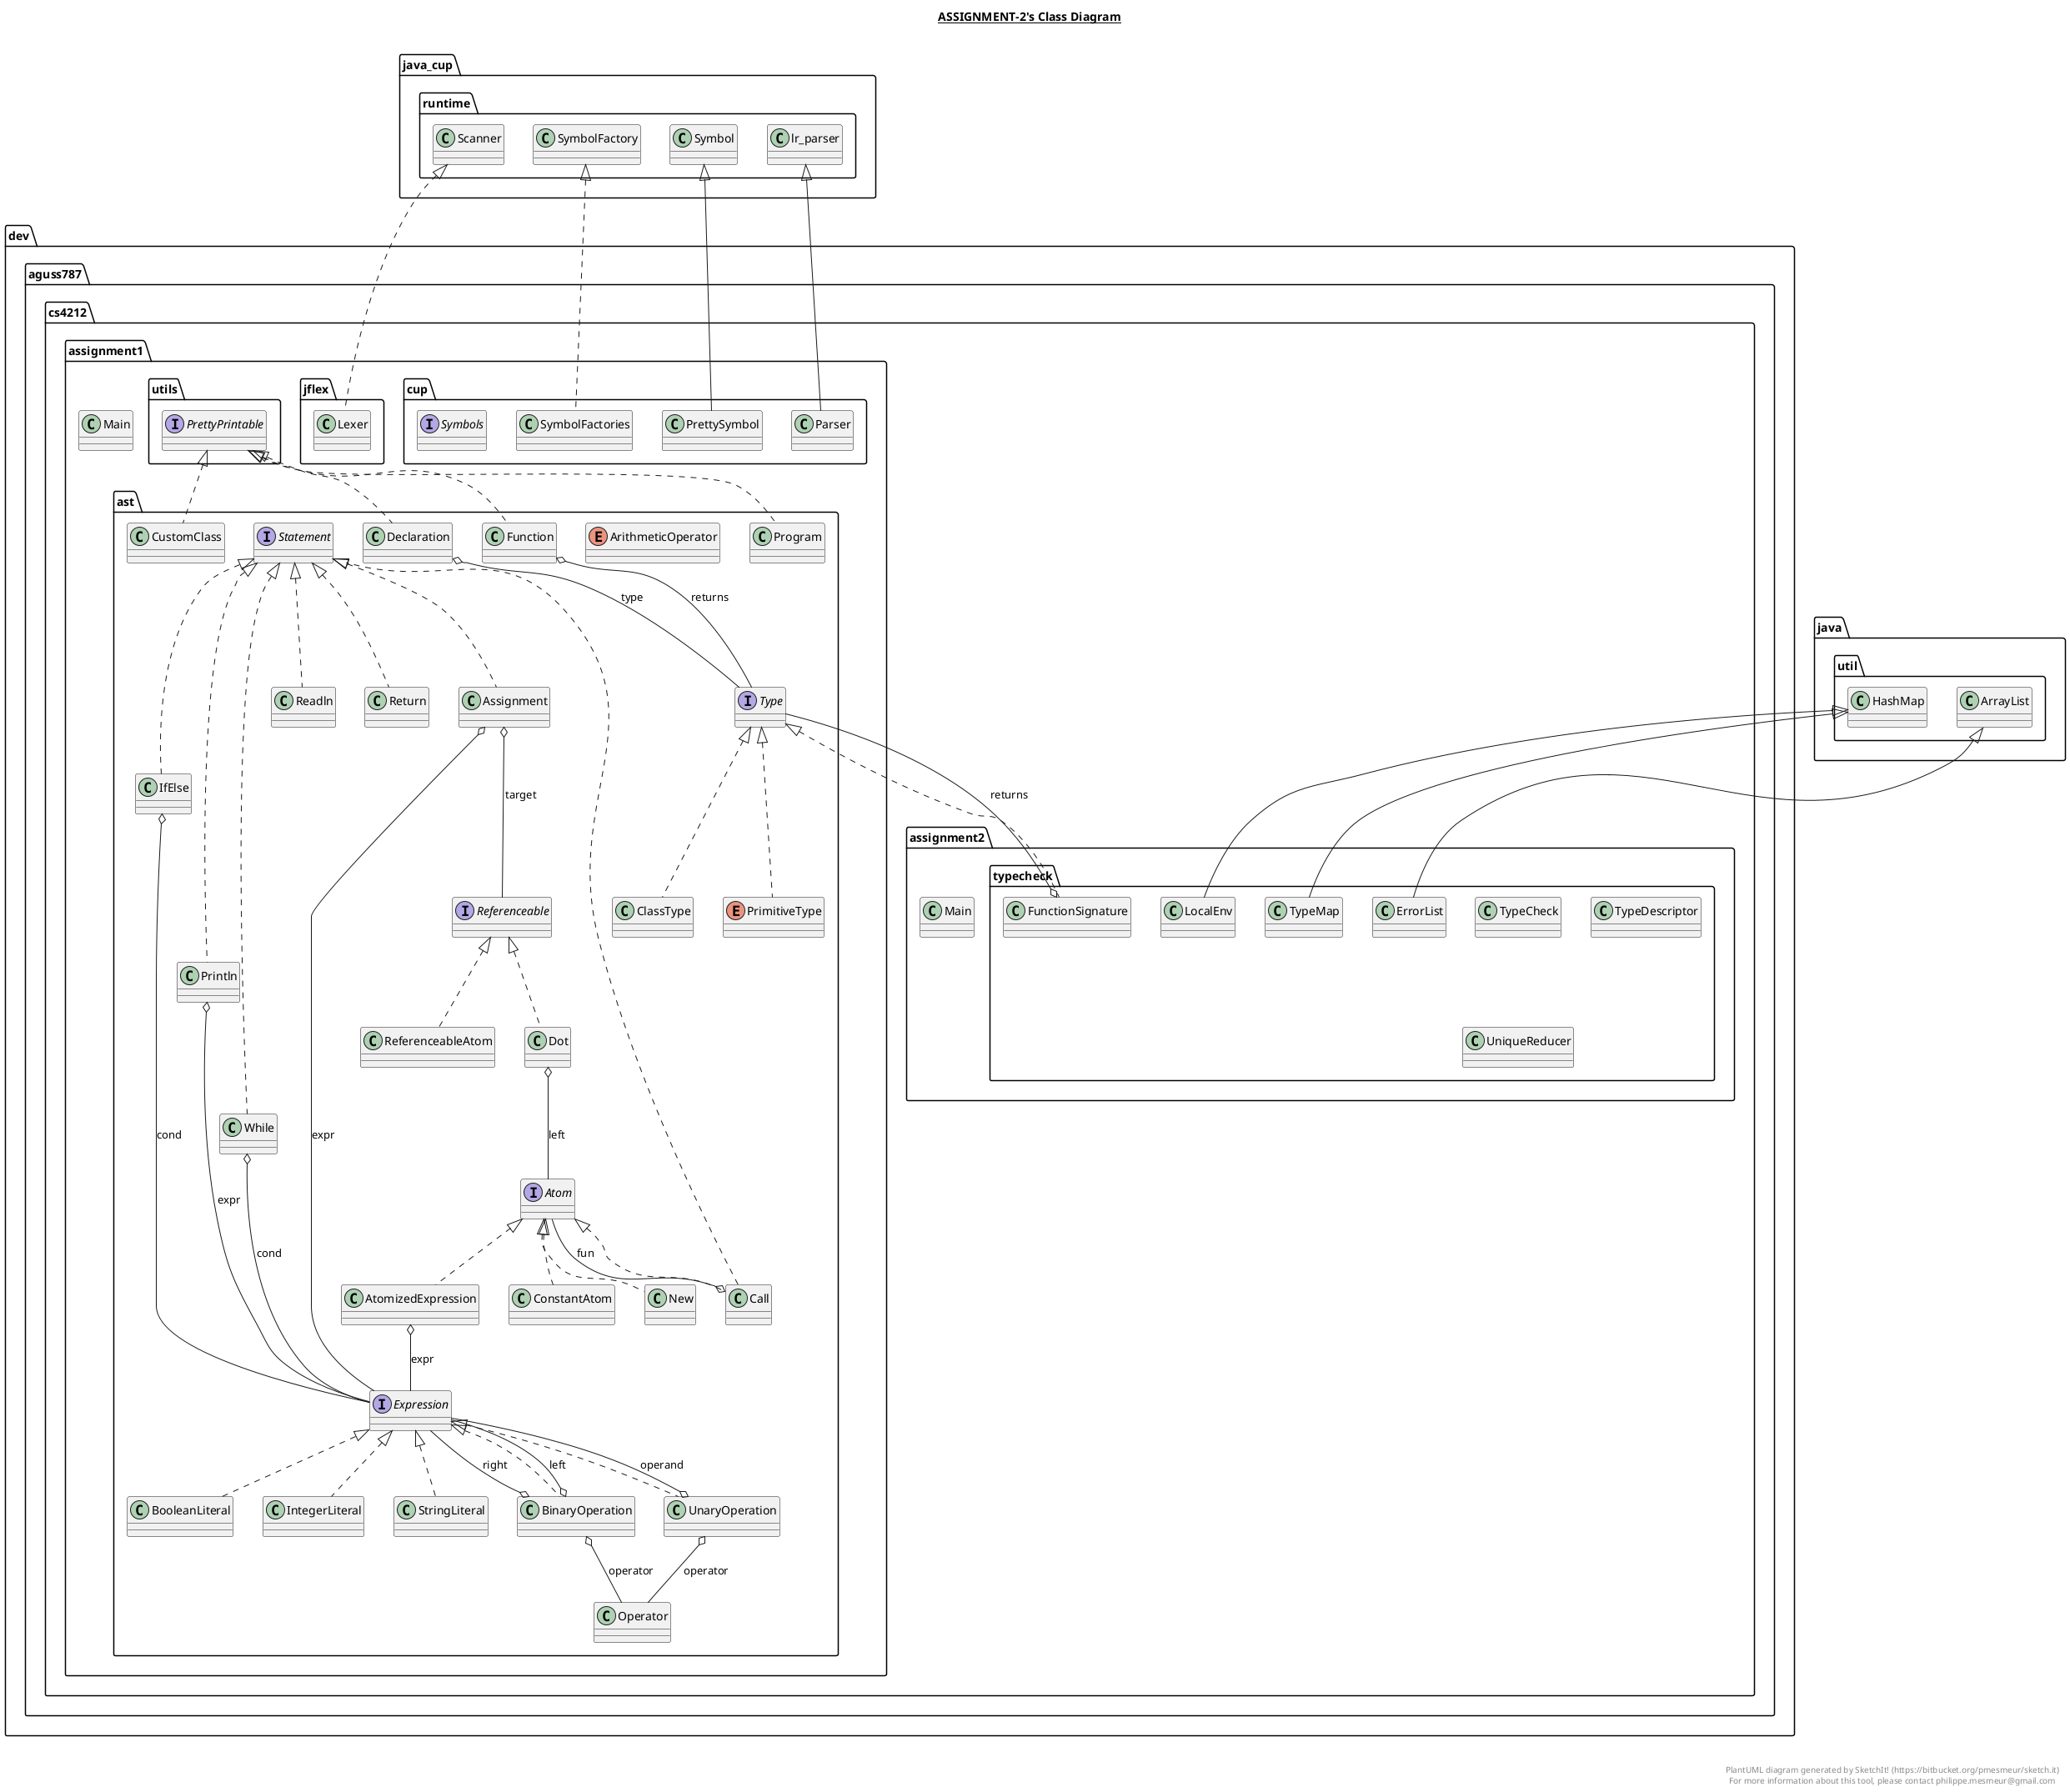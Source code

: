 @startuml

title __ASSIGNMENT-2's Class Diagram__\n

  namespace dev.aguss787.cs4212.assignment1 {
    class dev.aguss787.cs4212.assignment1.Main {
    }
  }
  

  namespace dev.aguss787.cs4212.assignment1 {
    namespace ast {
      class dev.aguss787.cs4212.assignment1.ast.BinaryOperation {
      }
    }
  }
  

  namespace dev.aguss787.cs4212.assignment1 {
    namespace ast {
      enum ArithmeticOperator {
      }
    }
  }
  

  namespace dev.aguss787.cs4212.assignment1 {
    namespace ast {
      class dev.aguss787.cs4212.assignment1.ast.Assignment {
      }
    }
  }
  

  namespace dev.aguss787.cs4212.assignment1 {
    namespace ast {
      interface dev.aguss787.cs4212.assignment1.ast.Atom {
      }
    }
  }
  

  namespace dev.aguss787.cs4212.assignment1 {
    namespace ast {
      class dev.aguss787.cs4212.assignment1.ast.AtomizedExpression {
      }
    }
  }
  

  namespace dev.aguss787.cs4212.assignment1 {
    namespace ast {
      class dev.aguss787.cs4212.assignment1.ast.BooleanLiteral {
      }
    }
  }
  

  namespace dev.aguss787.cs4212.assignment1 {
    namespace ast {
      class dev.aguss787.cs4212.assignment1.ast.Call {
      }
    }
  }
  

  namespace dev.aguss787.cs4212.assignment1 {
    namespace ast {
      class dev.aguss787.cs4212.assignment1.ast.ClassType {
      }
    }
  }
  

  namespace dev.aguss787.cs4212.assignment1 {
    namespace ast {
      class dev.aguss787.cs4212.assignment1.ast.ConstantAtom {
      }
    }
  }
  

  namespace dev.aguss787.cs4212.assignment1 {
    namespace ast {
      class dev.aguss787.cs4212.assignment1.ast.CustomClass {
      }
    }
  }
  

  namespace dev.aguss787.cs4212.assignment1 {
    namespace ast {
      class dev.aguss787.cs4212.assignment1.ast.Declaration {
      }
    }
  }
  

  namespace dev.aguss787.cs4212.assignment1 {
    namespace ast {
      class dev.aguss787.cs4212.assignment1.ast.Dot {
      }
    }
  }
  

  namespace dev.aguss787.cs4212.assignment1 {
    namespace ast {
      interface dev.aguss787.cs4212.assignment1.ast.Expression {
      }
    }
  }
  

  namespace dev.aguss787.cs4212.assignment1 {
    namespace ast {
      class dev.aguss787.cs4212.assignment1.ast.Function {
      }
    }
  }
  

  namespace dev.aguss787.cs4212.assignment1 {
    namespace ast {
      class dev.aguss787.cs4212.assignment1.ast.IfElse {
      }
    }
  }
  

  namespace dev.aguss787.cs4212.assignment1 {
    namespace ast {
      class dev.aguss787.cs4212.assignment1.ast.IntegerLiteral {
      }
    }
  }
  

  namespace dev.aguss787.cs4212.assignment1 {
    namespace ast {
      class dev.aguss787.cs4212.assignment1.ast.New {
      }
    }
  }
  

  namespace dev.aguss787.cs4212.assignment1 {
    namespace ast {
      enum PrimitiveType {
      }
    }
  }
  

  namespace dev.aguss787.cs4212.assignment1 {
    namespace ast {
      class dev.aguss787.cs4212.assignment1.ast.Println {
      }
    }
  }
  

  namespace dev.aguss787.cs4212.assignment1 {
    namespace ast {
      class dev.aguss787.cs4212.assignment1.ast.Program {
      }
    }
  }
  

  namespace dev.aguss787.cs4212.assignment1 {
    namespace ast {
      class dev.aguss787.cs4212.assignment1.ast.Readln {
      }
    }
  }
  

  namespace dev.aguss787.cs4212.assignment1 {
    namespace ast {
      interface dev.aguss787.cs4212.assignment1.ast.Referenceable {
      }
    }
  }
  

  namespace dev.aguss787.cs4212.assignment1 {
    namespace ast {
      class dev.aguss787.cs4212.assignment1.ast.ReferenceableAtom {
      }
    }
  }
  

  namespace dev.aguss787.cs4212.assignment1 {
    namespace ast {
      class dev.aguss787.cs4212.assignment1.ast.Return {
      }
    }
  }
  

  namespace dev.aguss787.cs4212.assignment1 {
    namespace ast {
      interface dev.aguss787.cs4212.assignment1.ast.Statement {
      }
    }
  }
  

  namespace dev.aguss787.cs4212.assignment1 {
    namespace ast {
      class dev.aguss787.cs4212.assignment1.ast.StringLiteral {
      }
    }
  }
  

  namespace dev.aguss787.cs4212.assignment1 {
    namespace ast {
      interface dev.aguss787.cs4212.assignment1.ast.Type {
      }
    }
  }
  

  namespace dev.aguss787.cs4212.assignment1 {
    namespace ast {
      class dev.aguss787.cs4212.assignment1.ast.UnaryOperation {
      }
    }
  }
  

  namespace dev.aguss787.cs4212.assignment1 {
    namespace ast {
      class dev.aguss787.cs4212.assignment1.ast.While {
      }
    }
  }
  

  namespace dev.aguss787.cs4212.assignment1 {
    namespace cup {
      class dev.aguss787.cs4212.assignment1.cup.Parser {
      }
    }
  }
  

  namespace dev.aguss787.cs4212.assignment1 {
    namespace cup {
      class dev.aguss787.cs4212.assignment1.cup.PrettySymbol {
      }
    }
  }
  

  namespace dev.aguss787.cs4212.assignment1 {
    namespace cup {
      class dev.aguss787.cs4212.assignment1.cup.SymbolFactories {
      }
    }
  }
  

  namespace dev.aguss787.cs4212.assignment1 {
    namespace cup {
      interface dev.aguss787.cs4212.assignment1.cup.Symbols {
      }
    }
  }
  

  namespace dev.aguss787.cs4212.assignment1 {
    namespace jflex {
      class dev.aguss787.cs4212.assignment1.jflex.Lexer {
      }
    }
  }
  

  namespace dev.aguss787.cs4212.assignment1 {
    namespace utils {
      interface dev.aguss787.cs4212.assignment1.utils.PrettyPrintable {
      }
    }
  }
  

  namespace dev.aguss787.cs4212.assignment2 {
    class dev.aguss787.cs4212.assignment2.Main {
    }
  }
  

  namespace dev.aguss787.cs4212.assignment2 {
    namespace typecheck {
      class dev.aguss787.cs4212.assignment2.typecheck.ErrorList {
      }
    }
  }
  

  namespace dev.aguss787.cs4212.assignment2 {
    namespace typecheck {
      class dev.aguss787.cs4212.assignment2.typecheck.FunctionSignature {
      }
    }
  }
  

  namespace dev.aguss787.cs4212.assignment2 {
    namespace typecheck {
      class dev.aguss787.cs4212.assignment2.typecheck.LocalEnv {
      }
    }
  }
  

  namespace dev.aguss787.cs4212.assignment2 {
    namespace typecheck {
      class dev.aguss787.cs4212.assignment2.typecheck.TypeCheck {
      }
    }
  }
  

  namespace dev.aguss787.cs4212.assignment2 {
    namespace typecheck {
      class dev.aguss787.cs4212.assignment2.typecheck.TypeDescriptor {
      }
    }
  }
  

  namespace dev.aguss787.cs4212.assignment2 {
    namespace typecheck {
      class dev.aguss787.cs4212.assignment2.typecheck.TypeMap {
      }
    }
  }
  

  namespace dev.aguss787.cs4212.assignment2 {
    namespace typecheck {
      class dev.aguss787.cs4212.assignment2.typecheck.UniqueReducer {
      }
    }
  }
  

  dev.aguss787.cs4212.assignment1.ast.BinaryOperation .up.|> dev.aguss787.cs4212.assignment1.ast.Expression
  dev.aguss787.cs4212.assignment1.ast.BinaryOperation o-- dev.aguss787.cs4212.assignment1.ast.Expression : left
  dev.aguss787.cs4212.assignment1.ast.BinaryOperation o-- dev.aguss787.cs4212.assignment1.ast.Operator : operator
  dev.aguss787.cs4212.assignment1.ast.BinaryOperation o-- dev.aguss787.cs4212.assignment1.ast.Expression : right
  dev.aguss787.cs4212.assignment1.ast.Assignment .up.|> dev.aguss787.cs4212.assignment1.ast.Statement
  dev.aguss787.cs4212.assignment1.ast.Assignment o-- dev.aguss787.cs4212.assignment1.ast.Expression : expr
  dev.aguss787.cs4212.assignment1.ast.Assignment o-- dev.aguss787.cs4212.assignment1.ast.Referenceable : target
  dev.aguss787.cs4212.assignment1.ast.AtomizedExpression .up.|> dev.aguss787.cs4212.assignment1.ast.Atom
  dev.aguss787.cs4212.assignment1.ast.AtomizedExpression o-- dev.aguss787.cs4212.assignment1.ast.Expression : expr
  dev.aguss787.cs4212.assignment1.ast.BooleanLiteral .up.|> dev.aguss787.cs4212.assignment1.ast.Expression
  dev.aguss787.cs4212.assignment1.ast.Call .up.|> dev.aguss787.cs4212.assignment1.ast.Atom
  dev.aguss787.cs4212.assignment1.ast.Call .up.|> dev.aguss787.cs4212.assignment1.ast.Statement
  dev.aguss787.cs4212.assignment1.ast.Call o-- dev.aguss787.cs4212.assignment1.ast.Atom : fun
  dev.aguss787.cs4212.assignment1.ast.ClassType .up.|> dev.aguss787.cs4212.assignment1.ast.Type
  dev.aguss787.cs4212.assignment1.ast.ConstantAtom .up.|> dev.aguss787.cs4212.assignment1.ast.Atom
  dev.aguss787.cs4212.assignment1.ast.CustomClass .up.|> dev.aguss787.cs4212.assignment1.utils.PrettyPrintable
  dev.aguss787.cs4212.assignment1.ast.Declaration .up.|> dev.aguss787.cs4212.assignment1.utils.PrettyPrintable
  dev.aguss787.cs4212.assignment1.ast.Declaration o-- dev.aguss787.cs4212.assignment1.ast.Type : type
  dev.aguss787.cs4212.assignment1.ast.Dot .up.|> dev.aguss787.cs4212.assignment1.ast.Referenceable
  dev.aguss787.cs4212.assignment1.ast.Dot o-- dev.aguss787.cs4212.assignment1.ast.Atom : left
  dev.aguss787.cs4212.assignment1.ast.Function .up.|> dev.aguss787.cs4212.assignment1.utils.PrettyPrintable
  dev.aguss787.cs4212.assignment1.ast.Function o-- dev.aguss787.cs4212.assignment1.ast.Type : returns
  dev.aguss787.cs4212.assignment1.ast.IfElse .up.|> dev.aguss787.cs4212.assignment1.ast.Statement
  dev.aguss787.cs4212.assignment1.ast.IfElse o-- dev.aguss787.cs4212.assignment1.ast.Expression : cond
  dev.aguss787.cs4212.assignment1.ast.IntegerLiteral .up.|> dev.aguss787.cs4212.assignment1.ast.Expression
  dev.aguss787.cs4212.assignment1.ast.New .up.|> dev.aguss787.cs4212.assignment1.ast.Atom
  dev.aguss787.cs4212.assignment1.ast.PrimitiveType .up.|> dev.aguss787.cs4212.assignment1.ast.Type
  dev.aguss787.cs4212.assignment1.ast.Println .up.|> dev.aguss787.cs4212.assignment1.ast.Statement
  dev.aguss787.cs4212.assignment1.ast.Println o-- dev.aguss787.cs4212.assignment1.ast.Expression : expr
  dev.aguss787.cs4212.assignment1.ast.Program .up.|> dev.aguss787.cs4212.assignment1.utils.PrettyPrintable
  dev.aguss787.cs4212.assignment1.ast.Readln .up.|> dev.aguss787.cs4212.assignment1.ast.Statement
  dev.aguss787.cs4212.assignment1.ast.ReferenceableAtom .up.|> dev.aguss787.cs4212.assignment1.ast.Referenceable
  dev.aguss787.cs4212.assignment1.ast.Return .up.|> dev.aguss787.cs4212.assignment1.ast.Statement
  dev.aguss787.cs4212.assignment1.ast.StringLiteral .up.|> dev.aguss787.cs4212.assignment1.ast.Expression
  dev.aguss787.cs4212.assignment1.ast.UnaryOperation .up.|> dev.aguss787.cs4212.assignment1.ast.Expression
  dev.aguss787.cs4212.assignment1.ast.UnaryOperation o-- dev.aguss787.cs4212.assignment1.ast.Expression : operand
  dev.aguss787.cs4212.assignment1.ast.UnaryOperation o-- dev.aguss787.cs4212.assignment1.ast.Operator : operator
  dev.aguss787.cs4212.assignment1.ast.While .up.|> dev.aguss787.cs4212.assignment1.ast.Statement
  dev.aguss787.cs4212.assignment1.ast.While o-- dev.aguss787.cs4212.assignment1.ast.Expression : cond
  dev.aguss787.cs4212.assignment1.cup.Parser -up-|> java_cup.runtime.lr_parser
  dev.aguss787.cs4212.assignment1.cup.Parser o-- dev.aguss787.cs4212.assignment1.cup.Parser.CUP$Parser$actions : action_obj
  dev.aguss787.cs4212.assignment1.cup.PrettySymbol -up-|> java_cup.runtime.Symbol
  dev.aguss787.cs4212.assignment1.cup.SymbolFactories .up.|> java_cup.runtime.SymbolFactory
  dev.aguss787.cs4212.assignment1.jflex.Lexer .up.|> java_cup.runtime.Scanner
  dev.aguss787.cs4212.assignment2.typecheck.ErrorList -up-|> java.util.ArrayList
  dev.aguss787.cs4212.assignment2.typecheck.FunctionSignature .up.|> dev.aguss787.cs4212.assignment1.ast.Type
  dev.aguss787.cs4212.assignment2.typecheck.FunctionSignature o-- dev.aguss787.cs4212.assignment1.ast.Type : returns
  dev.aguss787.cs4212.assignment2.typecheck.LocalEnv -up-|> java.util.HashMap
  dev.aguss787.cs4212.assignment2.typecheck.TypeMap -up-|> java.util.HashMap


right footer


PlantUML diagram generated by SketchIt! (https://bitbucket.org/pmesmeur/sketch.it)
For more information about this tool, please contact philippe.mesmeur@gmail.com
endfooter

@enduml
